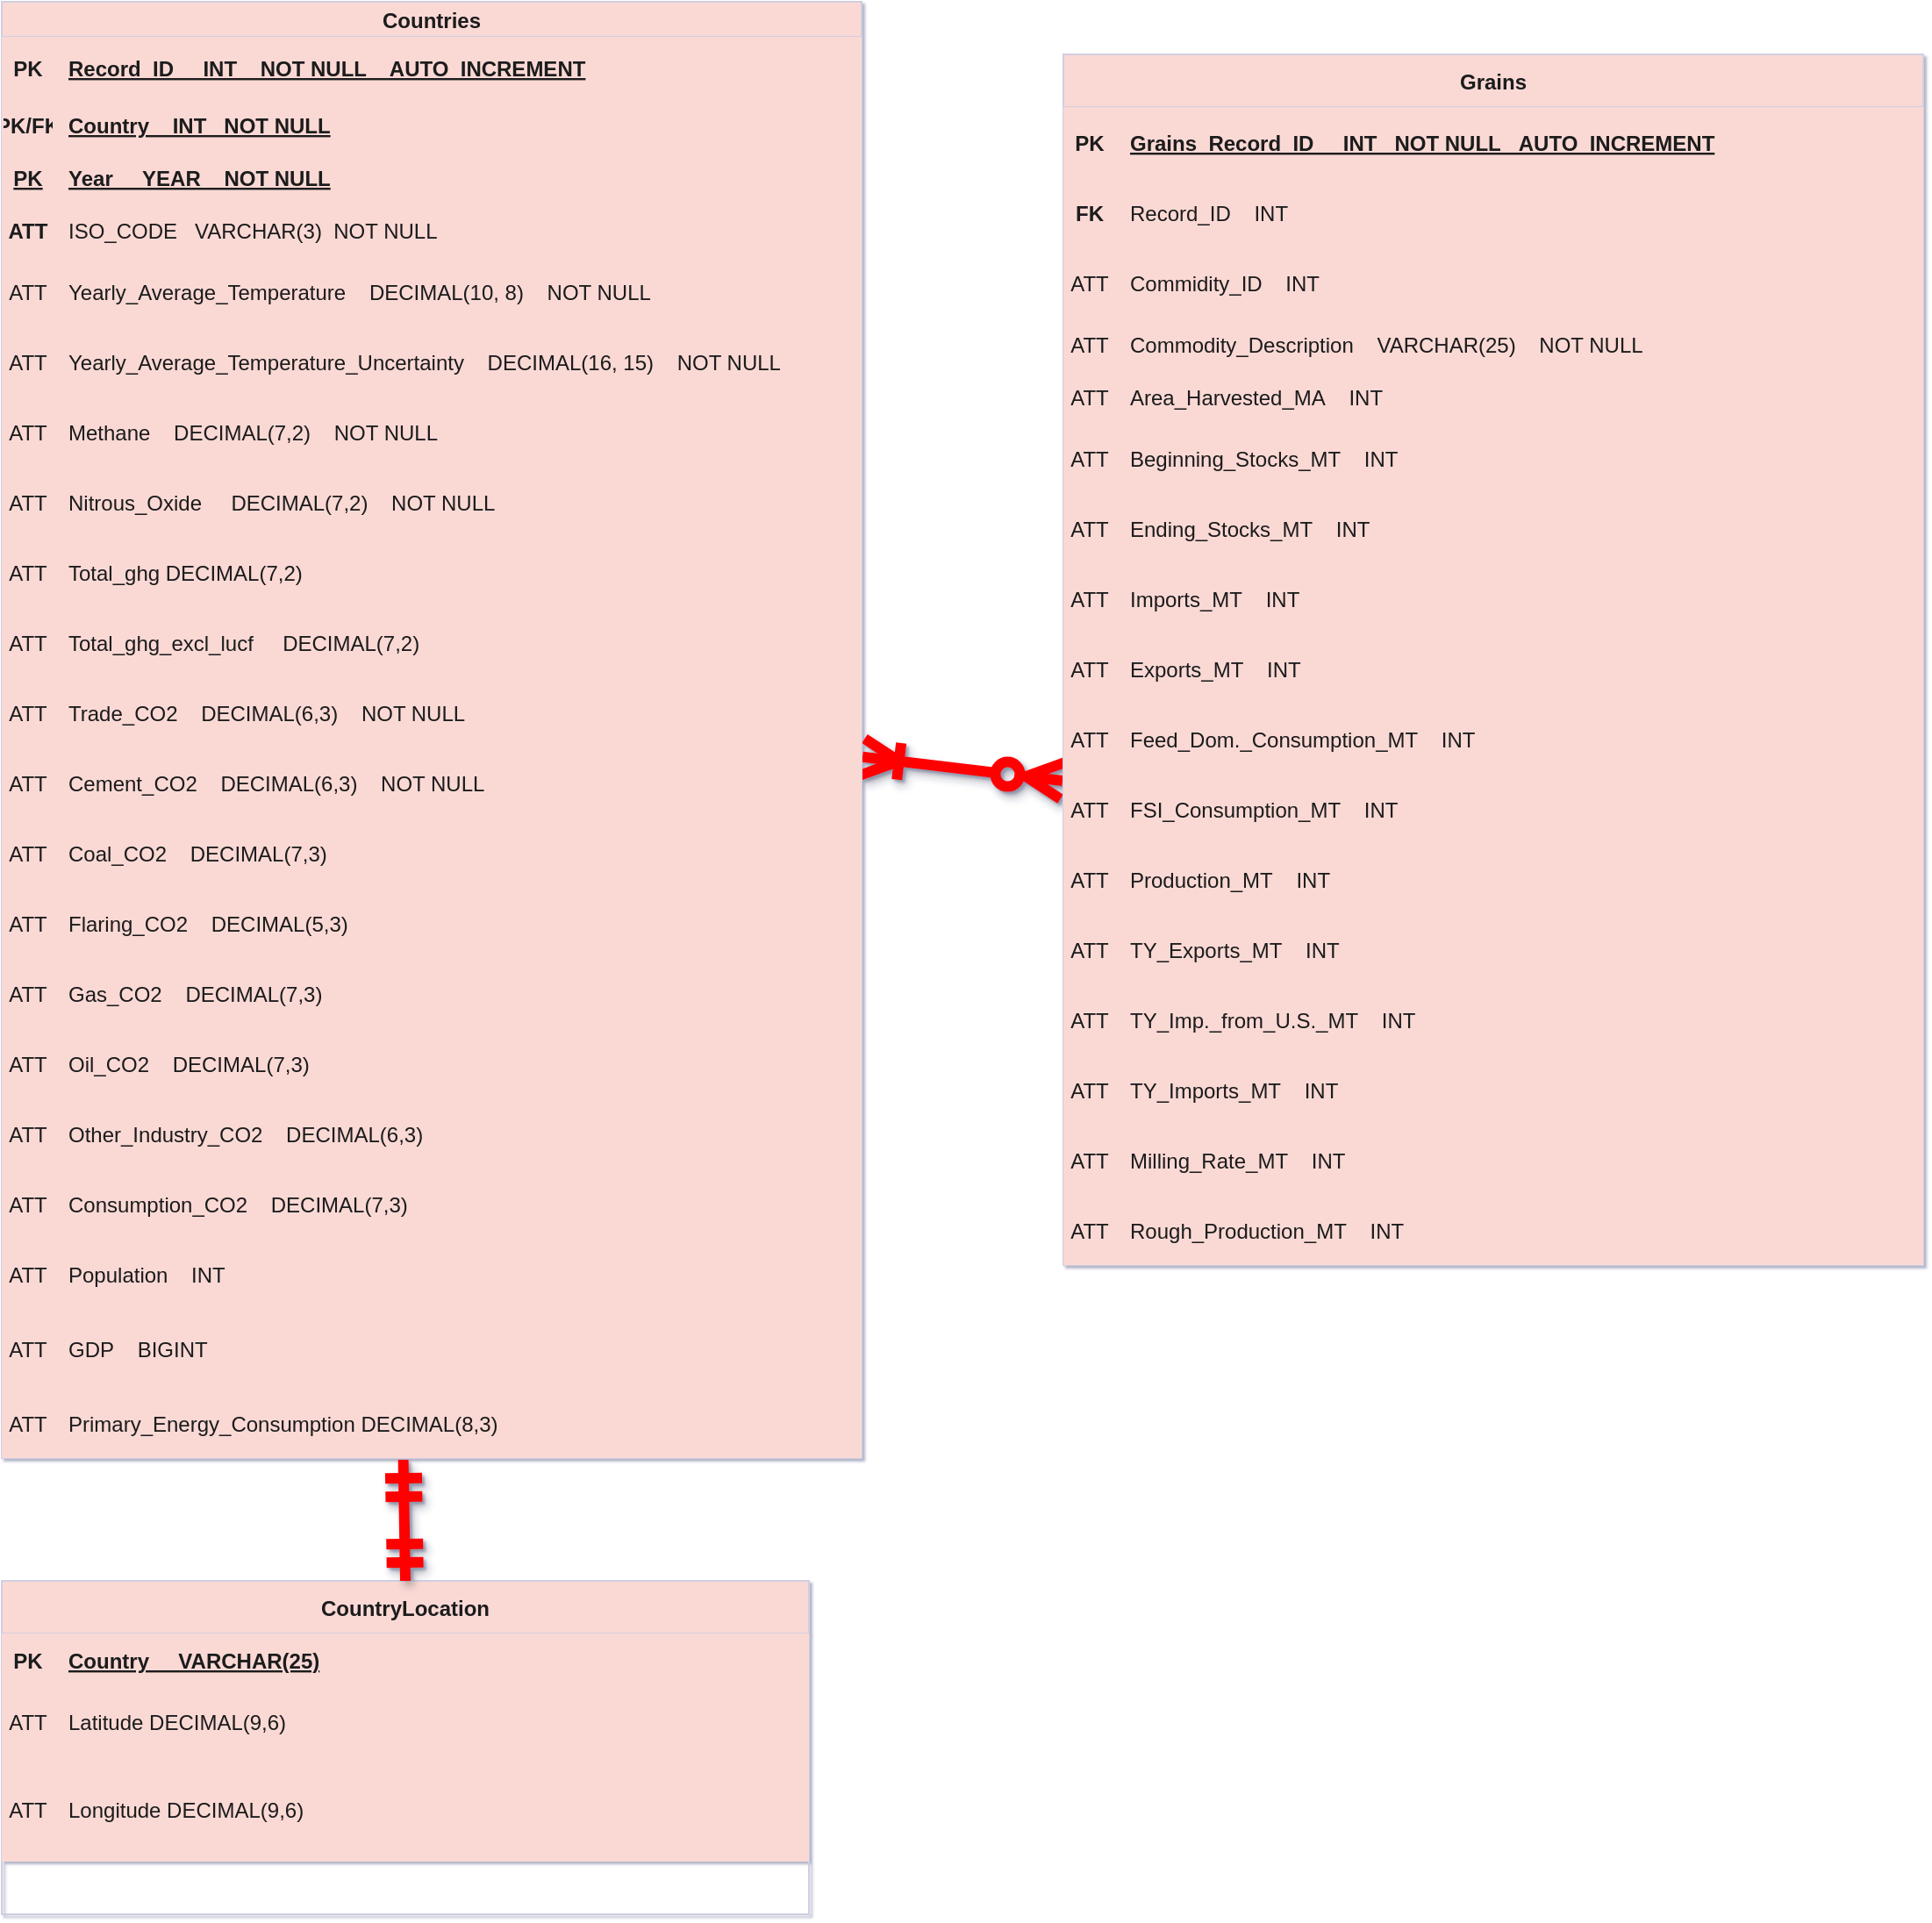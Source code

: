 <mxfile version="18.0.2" type="google"><diagram id="R2lEEEUBdFMjLlhIrx00" name="Page-1"><mxGraphModel grid="1" page="1" gridSize="10" guides="1" tooltips="1" connect="1" arrows="1" fold="1" pageScale="1" pageWidth="850" pageHeight="1100" math="0" shadow="1" extFonts="Permanent Marker^https://fonts.googleapis.com/css?family=Permanent+Marker"><root><mxCell id="0"/><mxCell id="1" parent="0"/><mxCell id="JHbtpsCQLz26UPG8T1Q4-6" value="CountryLocation" style="shape=table;startSize=30;container=1;collapsible=1;childLayout=tableLayout;fixedRows=1;rowLines=0;fontStyle=1;align=center;resizeLast=1;fillColor=#FAD9D5;fontColor=#1A1A1A;strokeColor=#D0CEE2;" vertex="1" parent="1"><mxGeometry x="775" y="910" width="460" height="190.0" as="geometry"/></mxCell><mxCell id="JHbtpsCQLz26UPG8T1Q4-7" value="" style="shape=tableRow;horizontal=0;startSize=0;swimlaneHead=0;swimlaneBody=0;fillColor=#FAD9D5;collapsible=0;dropTarget=0;points=[[0,0.5],[1,0.5]];portConstraint=eastwest;top=0;left=0;right=0;bottom=1;fontColor=#1A1A1A;strokeColor=#D0CEE2;" vertex="1" parent="JHbtpsCQLz26UPG8T1Q4-6"><mxGeometry y="30" width="460" height="30" as="geometry"/></mxCell><mxCell id="JHbtpsCQLz26UPG8T1Q4-8" value="PK" style="shape=partialRectangle;connectable=0;fillColor=#FAD9D5;top=0;left=0;bottom=0;right=0;fontStyle=1;overflow=hidden;fontColor=#1A1A1A;strokeColor=#D0CEE2;" vertex="1" parent="JHbtpsCQLz26UPG8T1Q4-7"><mxGeometry width="30" height="30" as="geometry"><mxRectangle width="30" height="30" as="alternateBounds"/></mxGeometry></mxCell><mxCell id="JHbtpsCQLz26UPG8T1Q4-9" value="Country     VARCHAR(25)" style="shape=partialRectangle;connectable=0;fillColor=#FAD9D5;top=0;left=0;bottom=0;right=0;align=left;spacingLeft=6;fontStyle=5;overflow=hidden;fontColor=#1A1A1A;strokeColor=#D0CEE2;" vertex="1" parent="JHbtpsCQLz26UPG8T1Q4-7"><mxGeometry x="30" width="430" height="30" as="geometry"><mxRectangle width="430" height="30" as="alternateBounds"/></mxGeometry></mxCell><mxCell id="JHbtpsCQLz26UPG8T1Q4-10" value="" style="shape=tableRow;horizontal=0;startSize=0;swimlaneHead=0;swimlaneBody=0;fillColor=#FAD9D5;collapsible=0;dropTarget=0;points=[[0,0.5],[1,0.5]];portConstraint=eastwest;top=0;left=0;right=0;bottom=0;fontColor=#1A1A1A;strokeColor=#D0CEE2;" vertex="1" parent="JHbtpsCQLz26UPG8T1Q4-6"><mxGeometry y="60" width="460" height="40" as="geometry"/></mxCell><mxCell id="JHbtpsCQLz26UPG8T1Q4-11" value="ATT" style="shape=partialRectangle;connectable=0;fillColor=#FAD9D5;top=0;left=0;bottom=0;right=0;editable=1;overflow=hidden;fontColor=#1A1A1A;strokeColor=#D0CEE2;" vertex="1" parent="JHbtpsCQLz26UPG8T1Q4-10"><mxGeometry width="30" height="40" as="geometry"><mxRectangle width="30" height="40" as="alternateBounds"/></mxGeometry></mxCell><mxCell id="JHbtpsCQLz26UPG8T1Q4-12" value="Latitude DECIMAL(9,6)" style="shape=partialRectangle;connectable=0;fillColor=#FAD9D5;top=0;left=0;bottom=0;right=0;align=left;spacingLeft=6;overflow=hidden;fontColor=#1A1A1A;strokeColor=#D0CEE2;fontStyle=0" vertex="1" parent="JHbtpsCQLz26UPG8T1Q4-10"><mxGeometry x="30" width="430" height="40" as="geometry"><mxRectangle width="430" height="40" as="alternateBounds"/></mxGeometry></mxCell><mxCell id="4y-aZ7RPmOL4s-qxGSGi-2" style="shape=tableRow;horizontal=0;startSize=0;swimlaneHead=0;swimlaneBody=0;fillColor=#FAD9D5;collapsible=0;dropTarget=0;points=[[0,0.5],[1,0.5]];portConstraint=eastwest;top=0;left=0;right=0;bottom=0;fontColor=#1A1A1A;strokeColor=#D0CEE2;" vertex="1" parent="JHbtpsCQLz26UPG8T1Q4-6"><mxGeometry y="100" width="460" height="60" as="geometry"/></mxCell><mxCell id="4y-aZ7RPmOL4s-qxGSGi-3" value="ATT" style="shape=partialRectangle;connectable=0;fillColor=#FAD9D5;top=0;left=0;bottom=0;right=0;editable=1;overflow=hidden;fontColor=#1A1A1A;strokeColor=#D0CEE2;" vertex="1" parent="4y-aZ7RPmOL4s-qxGSGi-2"><mxGeometry width="30" height="60" as="geometry"><mxRectangle width="30" height="60" as="alternateBounds"/></mxGeometry></mxCell><mxCell id="4y-aZ7RPmOL4s-qxGSGi-4" value="Longitude DECIMAL(9,6)" style="shape=partialRectangle;connectable=0;fillColor=#FAD9D5;top=0;left=0;bottom=0;right=0;align=left;spacingLeft=6;overflow=hidden;fontColor=#1A1A1A;strokeColor=#D0CEE2;" vertex="1" parent="4y-aZ7RPmOL4s-qxGSGi-2"><mxGeometry x="30" width="430" height="60" as="geometry"><mxRectangle width="430" height="60" as="alternateBounds"/></mxGeometry></mxCell><mxCell id="fev8PX6bM3s21uCk5k-3-58" style="edgeStyle=none;rounded=0;sketch=0;orthogonalLoop=1;jettySize=auto;html=1;entryX=-0.001;entryY=0.1;entryDx=0;entryDy=0;entryPerimeter=0;fontColor=#1A1A1A;endArrow=ERzeroToMany;startSize=14;endSize=14;sourcePerimeterSpacing=8;targetPerimeterSpacing=8;fillColor=#008a00;strokeColor=#FF0000;shadow=1;strokeWidth=6;endFill=0;startArrow=ERoneToMany;startFill=0;exitX=1.001;exitY=0.135;exitDx=0;exitDy=0;exitPerimeter=0;" edge="1" parent="1" source="JHbtpsCQLz26UPG8T1Q4-70" target="mNKbAKt-Y7gO14iCzqt7-17"><mxGeometry relative="1" as="geometry"/></mxCell><mxCell id="fev8PX6bM3s21uCk5k-3-59" style="edgeStyle=none;rounded=0;sketch=0;orthogonalLoop=1;jettySize=auto;html=1;entryX=0.5;entryY=0;entryDx=0;entryDy=0;shadow=1;fontColor=#1A1A1A;startArrow=ERmandOne;startFill=0;endArrow=ERmandOne;endFill=0;startSize=14;endSize=14;sourcePerimeterSpacing=8;targetPerimeterSpacing=8;strokeColor=#FF0000;strokeWidth=6;exitX=0.467;exitY=1.025;exitDx=0;exitDy=0;exitPerimeter=0;" edge="1" parent="1" source="fev8PX6bM3s21uCk5k-3-66" target="JHbtpsCQLz26UPG8T1Q4-6"><mxGeometry relative="1" as="geometry"><mxPoint x="1010" y="720" as="sourcePoint"/></mxGeometry></mxCell><mxCell id="JHbtpsCQLz26UPG8T1Q4-19" value="Countries" style="shape=table;startSize=20;container=1;collapsible=1;childLayout=tableLayout;fixedRows=1;rowLines=0;fontStyle=1;align=center;resizeLast=1;fillColor=#FAD9D5;fontColor=#1A1A1A;strokeColor=#D0CEE2;" vertex="1" parent="1"><mxGeometry x="775" y="10" width="490" height="830.0" as="geometry"/></mxCell><mxCell id="JHbtpsCQLz26UPG8T1Q4-20" value="" style="shape=tableRow;horizontal=0;startSize=0;swimlaneHead=0;swimlaneBody=0;fillColor=#FAD9D5;collapsible=0;dropTarget=0;points=[[0,0.5],[1,0.5]];portConstraint=eastwest;top=0;left=0;right=0;bottom=1;fontColor=#1A1A1A;strokeColor=#D0CEE2;" vertex="1" parent="JHbtpsCQLz26UPG8T1Q4-19"><mxGeometry y="20" width="490" height="35" as="geometry"/></mxCell><mxCell id="JHbtpsCQLz26UPG8T1Q4-21" value="PK" style="shape=partialRectangle;connectable=0;fillColor=#FAD9D5;top=0;left=0;bottom=0;right=0;fontStyle=1;overflow=hidden;fontColor=#1A1A1A;strokeColor=#D0CEE2;" vertex="1" parent="JHbtpsCQLz26UPG8T1Q4-20"><mxGeometry width="30" height="35" as="geometry"><mxRectangle width="30" height="35" as="alternateBounds"/></mxGeometry></mxCell><mxCell id="JHbtpsCQLz26UPG8T1Q4-22" value="Record_ID     INT    NOT NULL    AUTO_INCREMENT" style="shape=partialRectangle;connectable=0;fillColor=#FAD9D5;top=0;left=0;bottom=0;right=0;align=left;spacingLeft=6;fontStyle=5;overflow=hidden;fontColor=#1A1A1A;strokeColor=#D0CEE2;" vertex="1" parent="JHbtpsCQLz26UPG8T1Q4-20"><mxGeometry x="30" width="460" height="35" as="geometry"><mxRectangle width="460" height="35" as="alternateBounds"/></mxGeometry></mxCell><mxCell id="JHbtpsCQLz26UPG8T1Q4-23" value="" style="shape=tableRow;horizontal=0;startSize=0;swimlaneHead=0;swimlaneBody=0;fillColor=#FAD9D5;collapsible=0;dropTarget=0;points=[[0,0.5],[1,0.5]];portConstraint=eastwest;top=0;left=0;right=0;bottom=0;fontColor=#1A1A1A;strokeColor=#D0CEE2;" vertex="1" parent="JHbtpsCQLz26UPG8T1Q4-19"><mxGeometry y="55" width="490" height="30" as="geometry"/></mxCell><mxCell id="JHbtpsCQLz26UPG8T1Q4-24" value="PK/FK" style="shape=partialRectangle;connectable=0;fillColor=#FAD9D5;top=0;left=0;bottom=0;right=0;editable=1;overflow=hidden;fontColor=#1A1A1A;strokeColor=#D0CEE2;fontStyle=1" vertex="1" parent="JHbtpsCQLz26UPG8T1Q4-23"><mxGeometry width="30" height="30" as="geometry"><mxRectangle width="30" height="30" as="alternateBounds"/></mxGeometry></mxCell><mxCell id="JHbtpsCQLz26UPG8T1Q4-25" value="Country    INT   NOT NULL" style="shape=partialRectangle;connectable=0;fillColor=#FAD9D5;top=0;left=0;bottom=0;right=0;align=left;spacingLeft=6;overflow=hidden;fontColor=#1A1A1A;strokeColor=#D0CEE2;fontStyle=5" vertex="1" parent="JHbtpsCQLz26UPG8T1Q4-23"><mxGeometry x="30" width="460" height="30" as="geometry"><mxRectangle width="460" height="30" as="alternateBounds"/></mxGeometry></mxCell><mxCell id="JHbtpsCQLz26UPG8T1Q4-26" value="" style="shape=tableRow;horizontal=0;startSize=0;swimlaneHead=0;swimlaneBody=0;fillColor=#FAD9D5;collapsible=0;dropTarget=0;points=[[0,0.5],[1,0.5]];portConstraint=eastwest;top=0;left=0;right=0;bottom=0;fontColor=#1A1A1A;strokeColor=#D0CEE2;fontStyle=5" vertex="1" parent="JHbtpsCQLz26UPG8T1Q4-19"><mxGeometry y="85" width="490" height="30" as="geometry"/></mxCell><mxCell id="JHbtpsCQLz26UPG8T1Q4-27" value="PK" style="shape=partialRectangle;connectable=0;fillColor=#FAD9D5;top=0;left=0;bottom=0;right=0;editable=1;overflow=hidden;fontColor=#1A1A1A;strokeColor=#D0CEE2;fontStyle=5" vertex="1" parent="JHbtpsCQLz26UPG8T1Q4-26"><mxGeometry width="30" height="30" as="geometry"><mxRectangle width="30" height="30" as="alternateBounds"/></mxGeometry></mxCell><mxCell id="JHbtpsCQLz26UPG8T1Q4-28" value="Year     YEAR    NOT NULL" style="shape=partialRectangle;connectable=0;fillColor=#FAD9D5;top=0;left=0;bottom=0;right=0;align=left;spacingLeft=6;overflow=hidden;fontColor=#1A1A1A;strokeColor=#D0CEE2;fontStyle=5" vertex="1" parent="JHbtpsCQLz26UPG8T1Q4-26"><mxGeometry x="30" width="460" height="30" as="geometry"><mxRectangle width="460" height="30" as="alternateBounds"/></mxGeometry></mxCell><mxCell id="fev8PX6bM3s21uCk5k-3-69" style="shape=tableRow;horizontal=0;startSize=0;swimlaneHead=0;swimlaneBody=0;fillColor=#FAD9D5;collapsible=0;dropTarget=0;points=[[0,0.5],[1,0.5]];portConstraint=eastwest;top=0;left=0;right=0;bottom=0;fontColor=#1A1A1A;strokeColor=#D0CEE2;fontStyle=5" vertex="1" parent="JHbtpsCQLz26UPG8T1Q4-19"><mxGeometry y="115" width="490" height="30" as="geometry"/></mxCell><mxCell id="fev8PX6bM3s21uCk5k-3-70" value="ATT" style="shape=partialRectangle;connectable=0;fillColor=#FAD9D5;top=0;left=0;bottom=0;right=0;editable=1;overflow=hidden;fontColor=#1A1A1A;strokeColor=#D0CEE2;fontStyle=1" vertex="1" parent="fev8PX6bM3s21uCk5k-3-69"><mxGeometry width="30" height="30" as="geometry"><mxRectangle width="30" height="30" as="alternateBounds"/></mxGeometry></mxCell><mxCell id="fev8PX6bM3s21uCk5k-3-71" value="ISO_CODE   VARCHAR(3)  NOT NULL" style="shape=partialRectangle;connectable=0;fillColor=#FAD9D5;top=0;left=0;bottom=0;right=0;align=left;spacingLeft=6;overflow=hidden;fontColor=#1A1A1A;strokeColor=#D0CEE2;fontStyle=0" vertex="1" parent="fev8PX6bM3s21uCk5k-3-69"><mxGeometry x="30" width="460" height="30" as="geometry"><mxRectangle width="460" height="30" as="alternateBounds"/></mxGeometry></mxCell><mxCell id="JHbtpsCQLz26UPG8T1Q4-29" value="" style="shape=tableRow;horizontal=0;startSize=0;swimlaneHead=0;swimlaneBody=0;fillColor=#FAD9D5;collapsible=0;dropTarget=0;points=[[0,0.5],[1,0.5]];portConstraint=eastwest;top=0;left=0;right=0;bottom=0;fontColor=#1A1A1A;strokeColor=#D0CEE2;" vertex="1" parent="JHbtpsCQLz26UPG8T1Q4-19"><mxGeometry y="145" width="490" height="40" as="geometry"/></mxCell><mxCell id="JHbtpsCQLz26UPG8T1Q4-30" value="ATT" style="shape=partialRectangle;connectable=0;fillColor=#FAD9D5;top=0;left=0;bottom=0;right=0;editable=1;overflow=hidden;fontColor=#1A1A1A;strokeColor=#D0CEE2;" vertex="1" parent="JHbtpsCQLz26UPG8T1Q4-29"><mxGeometry width="30" height="40" as="geometry"><mxRectangle width="30" height="40" as="alternateBounds"/></mxGeometry></mxCell><mxCell id="JHbtpsCQLz26UPG8T1Q4-31" value="Yearly_Average_Temperature    DECIMAL(10, 8)    NOT NULL" style="shape=partialRectangle;connectable=0;fillColor=#FAD9D5;top=0;left=0;bottom=0;right=0;align=left;spacingLeft=6;overflow=hidden;fontColor=#1A1A1A;strokeColor=#D0CEE2;" vertex="1" parent="JHbtpsCQLz26UPG8T1Q4-29"><mxGeometry x="30" width="460" height="40" as="geometry"><mxRectangle width="460" height="40" as="alternateBounds"/></mxGeometry></mxCell><mxCell id="JHbtpsCQLz26UPG8T1Q4-52" style="shape=tableRow;horizontal=0;startSize=0;swimlaneHead=0;swimlaneBody=0;fillColor=#FAD9D5;collapsible=0;dropTarget=0;points=[[0,0.5],[1,0.5]];portConstraint=eastwest;top=0;left=0;right=0;bottom=0;fontColor=#1A1A1A;strokeColor=#D0CEE2;" vertex="1" parent="JHbtpsCQLz26UPG8T1Q4-19"><mxGeometry y="185" width="490" height="40" as="geometry"/></mxCell><mxCell id="JHbtpsCQLz26UPG8T1Q4-53" value="ATT" style="shape=partialRectangle;connectable=0;fillColor=#FAD9D5;top=0;left=0;bottom=0;right=0;editable=1;overflow=hidden;fontColor=#1A1A1A;strokeColor=#D0CEE2;" vertex="1" parent="JHbtpsCQLz26UPG8T1Q4-52"><mxGeometry width="30" height="40" as="geometry"><mxRectangle width="30" height="40" as="alternateBounds"/></mxGeometry></mxCell><mxCell id="JHbtpsCQLz26UPG8T1Q4-54" value="Yearly_Average_Temperature_Uncertainty    DECIMAL(16, 15)    NOT NULL" style="shape=partialRectangle;connectable=0;fillColor=#FAD9D5;top=0;left=0;bottom=0;right=0;align=left;spacingLeft=6;overflow=hidden;fontColor=#1A1A1A;strokeColor=#D0CEE2;" vertex="1" parent="JHbtpsCQLz26UPG8T1Q4-52"><mxGeometry x="30" width="460" height="40" as="geometry"><mxRectangle width="460" height="40" as="alternateBounds"/></mxGeometry></mxCell><mxCell id="JHbtpsCQLz26UPG8T1Q4-55" style="shape=tableRow;horizontal=0;startSize=0;swimlaneHead=0;swimlaneBody=0;fillColor=#FAD9D5;collapsible=0;dropTarget=0;points=[[0,0.5],[1,0.5]];portConstraint=eastwest;top=0;left=0;right=0;bottom=0;fontColor=#1A1A1A;strokeColor=#D0CEE2;" vertex="1" parent="JHbtpsCQLz26UPG8T1Q4-19"><mxGeometry y="225" width="490" height="40" as="geometry"/></mxCell><mxCell id="JHbtpsCQLz26UPG8T1Q4-56" value="ATT" style="shape=partialRectangle;connectable=0;fillColor=#FAD9D5;top=0;left=0;bottom=0;right=0;editable=1;overflow=hidden;fontColor=#1A1A1A;strokeColor=#D0CEE2;" vertex="1" parent="JHbtpsCQLz26UPG8T1Q4-55"><mxGeometry width="30" height="40" as="geometry"><mxRectangle width="30" height="40" as="alternateBounds"/></mxGeometry></mxCell><mxCell id="JHbtpsCQLz26UPG8T1Q4-57" value="Methane    DECIMAL(7,2)    NOT NULL" style="shape=partialRectangle;connectable=0;fillColor=#FAD9D5;top=0;left=0;bottom=0;right=0;align=left;spacingLeft=6;overflow=hidden;fontColor=#1A1A1A;strokeColor=#D0CEE2;" vertex="1" parent="JHbtpsCQLz26UPG8T1Q4-55"><mxGeometry x="30" width="460" height="40" as="geometry"><mxRectangle width="460" height="40" as="alternateBounds"/></mxGeometry></mxCell><mxCell id="JHbtpsCQLz26UPG8T1Q4-58" style="shape=tableRow;horizontal=0;startSize=0;swimlaneHead=0;swimlaneBody=0;fillColor=#FAD9D5;collapsible=0;dropTarget=0;points=[[0,0.5],[1,0.5]];portConstraint=eastwest;top=0;left=0;right=0;bottom=0;fontColor=#1A1A1A;strokeColor=#D0CEE2;" vertex="1" parent="JHbtpsCQLz26UPG8T1Q4-19"><mxGeometry y="265" width="490" height="40" as="geometry"/></mxCell><mxCell id="JHbtpsCQLz26UPG8T1Q4-59" value="ATT" style="shape=partialRectangle;connectable=0;fillColor=#FAD9D5;top=0;left=0;bottom=0;right=0;editable=1;overflow=hidden;fontColor=#1A1A1A;strokeColor=#D0CEE2;" vertex="1" parent="JHbtpsCQLz26UPG8T1Q4-58"><mxGeometry width="30" height="40" as="geometry"><mxRectangle width="30" height="40" as="alternateBounds"/></mxGeometry></mxCell><mxCell id="JHbtpsCQLz26UPG8T1Q4-60" value="Nitrous_Oxide     DECIMAL(7,2)    NOT NULL        " style="shape=partialRectangle;connectable=0;fillColor=#FAD9D5;top=0;left=0;bottom=0;right=0;align=left;spacingLeft=6;overflow=hidden;fontColor=#1A1A1A;strokeColor=#D0CEE2;" vertex="1" parent="JHbtpsCQLz26UPG8T1Q4-58"><mxGeometry x="30" width="460" height="40" as="geometry"><mxRectangle width="460" height="40" as="alternateBounds"/></mxGeometry></mxCell><mxCell id="JHbtpsCQLz26UPG8T1Q4-61" style="shape=tableRow;horizontal=0;startSize=0;swimlaneHead=0;swimlaneBody=0;fillColor=#FAD9D5;collapsible=0;dropTarget=0;points=[[0,0.5],[1,0.5]];portConstraint=eastwest;top=0;left=0;right=0;bottom=0;fontColor=#1A1A1A;strokeColor=#D0CEE2;" vertex="1" parent="JHbtpsCQLz26UPG8T1Q4-19"><mxGeometry y="305" width="490" height="40" as="geometry"/></mxCell><mxCell id="JHbtpsCQLz26UPG8T1Q4-62" value="ATT" style="shape=partialRectangle;connectable=0;fillColor=#FAD9D5;top=0;left=0;bottom=0;right=0;editable=1;overflow=hidden;fontColor=#1A1A1A;strokeColor=#D0CEE2;" vertex="1" parent="JHbtpsCQLz26UPG8T1Q4-61"><mxGeometry width="30" height="40" as="geometry"><mxRectangle width="30" height="40" as="alternateBounds"/></mxGeometry></mxCell><mxCell id="JHbtpsCQLz26UPG8T1Q4-63" value="Total_ghg DECIMAL(7,2)" style="shape=partialRectangle;connectable=0;fillColor=#FAD9D5;top=0;left=0;bottom=0;right=0;align=left;spacingLeft=6;overflow=hidden;fontColor=#1A1A1A;strokeColor=#D0CEE2;" vertex="1" parent="JHbtpsCQLz26UPG8T1Q4-61"><mxGeometry x="30" width="460" height="40" as="geometry"><mxRectangle width="460" height="40" as="alternateBounds"/></mxGeometry></mxCell><mxCell id="JHbtpsCQLz26UPG8T1Q4-64" style="shape=tableRow;horizontal=0;startSize=0;swimlaneHead=0;swimlaneBody=0;fillColor=#FAD9D5;collapsible=0;dropTarget=0;points=[[0,0.5],[1,0.5]];portConstraint=eastwest;top=0;left=0;right=0;bottom=0;fontColor=#1A1A1A;strokeColor=#D0CEE2;" vertex="1" parent="JHbtpsCQLz26UPG8T1Q4-19"><mxGeometry y="345" width="490" height="40" as="geometry"/></mxCell><mxCell id="JHbtpsCQLz26UPG8T1Q4-65" value="ATT" style="shape=partialRectangle;connectable=0;fillColor=#FAD9D5;top=0;left=0;bottom=0;right=0;editable=1;overflow=hidden;fontColor=#1A1A1A;strokeColor=#D0CEE2;" vertex="1" parent="JHbtpsCQLz26UPG8T1Q4-64"><mxGeometry width="30" height="40" as="geometry"><mxRectangle width="30" height="40" as="alternateBounds"/></mxGeometry></mxCell><mxCell id="JHbtpsCQLz26UPG8T1Q4-66" value="Total_ghg_excl_lucf&#9;    DECIMAL(7,2)" style="shape=partialRectangle;connectable=0;fillColor=#FAD9D5;top=0;left=0;bottom=0;right=0;align=left;spacingLeft=6;overflow=hidden;fontColor=#1A1A1A;strokeColor=#D0CEE2;" vertex="1" parent="JHbtpsCQLz26UPG8T1Q4-64"><mxGeometry x="30" width="460" height="40" as="geometry"><mxRectangle width="460" height="40" as="alternateBounds"/></mxGeometry></mxCell><mxCell id="JHbtpsCQLz26UPG8T1Q4-67" style="shape=tableRow;horizontal=0;startSize=0;swimlaneHead=0;swimlaneBody=0;fillColor=#FAD9D5;collapsible=0;dropTarget=0;points=[[0,0.5],[1,0.5]];portConstraint=eastwest;top=0;left=0;right=0;bottom=0;fontColor=#1A1A1A;strokeColor=#D0CEE2;" vertex="1" parent="JHbtpsCQLz26UPG8T1Q4-19"><mxGeometry y="385" width="490" height="40" as="geometry"/></mxCell><mxCell id="JHbtpsCQLz26UPG8T1Q4-68" value="ATT" style="shape=partialRectangle;connectable=0;fillColor=#FAD9D5;top=0;left=0;bottom=0;right=0;editable=1;overflow=hidden;fontColor=#1A1A1A;strokeColor=#D0CEE2;" vertex="1" parent="JHbtpsCQLz26UPG8T1Q4-67"><mxGeometry width="30" height="40" as="geometry"><mxRectangle width="30" height="40" as="alternateBounds"/></mxGeometry></mxCell><mxCell id="JHbtpsCQLz26UPG8T1Q4-69" value="Trade_CO2    DECIMAL(6,3)    NOT NULL" style="shape=partialRectangle;connectable=0;fillColor=#FAD9D5;top=0;left=0;bottom=0;right=0;align=left;spacingLeft=6;overflow=hidden;fontColor=#1A1A1A;strokeColor=#D0CEE2;" vertex="1" parent="JHbtpsCQLz26UPG8T1Q4-67"><mxGeometry x="30" width="460" height="40" as="geometry"><mxRectangle width="460" height="40" as="alternateBounds"/></mxGeometry></mxCell><mxCell id="JHbtpsCQLz26UPG8T1Q4-70" style="shape=tableRow;horizontal=0;startSize=0;swimlaneHead=0;swimlaneBody=0;fillColor=#FAD9D5;collapsible=0;dropTarget=0;points=[[0,0.5],[1,0.5]];portConstraint=eastwest;top=0;left=0;right=0;bottom=0;fontColor=#1A1A1A;strokeColor=#D0CEE2;" vertex="1" parent="JHbtpsCQLz26UPG8T1Q4-19"><mxGeometry y="425" width="490" height="40" as="geometry"/></mxCell><mxCell id="JHbtpsCQLz26UPG8T1Q4-71" value="ATT" style="shape=partialRectangle;connectable=0;fillColor=#FAD9D5;top=0;left=0;bottom=0;right=0;editable=1;overflow=hidden;fontColor=#1A1A1A;strokeColor=#D0CEE2;" vertex="1" parent="JHbtpsCQLz26UPG8T1Q4-70"><mxGeometry width="30" height="40" as="geometry"><mxRectangle width="30" height="40" as="alternateBounds"/></mxGeometry></mxCell><mxCell id="JHbtpsCQLz26UPG8T1Q4-72" value="Cement_CO2    DECIMAL(6,3)    NOT NULL" style="shape=partialRectangle;connectable=0;fillColor=#FAD9D5;top=0;left=0;bottom=0;right=0;align=left;spacingLeft=6;overflow=hidden;fontColor=#1A1A1A;strokeColor=#D0CEE2;" vertex="1" parent="JHbtpsCQLz26UPG8T1Q4-70"><mxGeometry x="30" width="460" height="40" as="geometry"><mxRectangle width="460" height="40" as="alternateBounds"/></mxGeometry></mxCell><mxCell id="JHbtpsCQLz26UPG8T1Q4-73" style="shape=tableRow;horizontal=0;startSize=0;swimlaneHead=0;swimlaneBody=0;fillColor=#FAD9D5;collapsible=0;dropTarget=0;points=[[0,0.5],[1,0.5]];portConstraint=eastwest;top=0;left=0;right=0;bottom=0;fontColor=#1A1A1A;strokeColor=#D0CEE2;" vertex="1" parent="JHbtpsCQLz26UPG8T1Q4-19"><mxGeometry y="465" width="490" height="40" as="geometry"/></mxCell><mxCell id="JHbtpsCQLz26UPG8T1Q4-74" value="ATT" style="shape=partialRectangle;connectable=0;fillColor=#FAD9D5;top=0;left=0;bottom=0;right=0;editable=1;overflow=hidden;fontColor=#1A1A1A;strokeColor=#D0CEE2;" vertex="1" parent="JHbtpsCQLz26UPG8T1Q4-73"><mxGeometry width="30" height="40" as="geometry"><mxRectangle width="30" height="40" as="alternateBounds"/></mxGeometry></mxCell><mxCell id="JHbtpsCQLz26UPG8T1Q4-75" value="Coal_CO2    DECIMAL(7,3)    " style="shape=partialRectangle;connectable=0;fillColor=#FAD9D5;top=0;left=0;bottom=0;right=0;align=left;spacingLeft=6;overflow=hidden;fontColor=#1A1A1A;strokeColor=#D0CEE2;" vertex="1" parent="JHbtpsCQLz26UPG8T1Q4-73"><mxGeometry x="30" width="460" height="40" as="geometry"><mxRectangle width="460" height="40" as="alternateBounds"/></mxGeometry></mxCell><mxCell id="mNKbAKt-Y7gO14iCzqt7-2" style="shape=tableRow;horizontal=0;startSize=0;swimlaneHead=0;swimlaneBody=0;fillColor=#FAD9D5;collapsible=0;dropTarget=0;points=[[0,0.5],[1,0.5]];portConstraint=eastwest;top=0;left=0;right=0;bottom=0;fontColor=#1A1A1A;strokeColor=#D0CEE2;" vertex="1" parent="JHbtpsCQLz26UPG8T1Q4-19"><mxGeometry y="505" width="490" height="40" as="geometry"/></mxCell><mxCell id="mNKbAKt-Y7gO14iCzqt7-3" value="ATT" style="shape=partialRectangle;connectable=0;fillColor=#FAD9D5;top=0;left=0;bottom=0;right=0;editable=1;overflow=hidden;fontColor=#1A1A1A;strokeColor=#D0CEE2;" vertex="1" parent="mNKbAKt-Y7gO14iCzqt7-2"><mxGeometry width="30" height="40" as="geometry"><mxRectangle width="30" height="40" as="alternateBounds"/></mxGeometry></mxCell><mxCell id="mNKbAKt-Y7gO14iCzqt7-4" value="Flaring_CO2    DECIMAL(5,3)    " style="shape=partialRectangle;connectable=0;fillColor=#FAD9D5;top=0;left=0;bottom=0;right=0;align=left;spacingLeft=6;overflow=hidden;fontColor=#1A1A1A;strokeColor=#D0CEE2;" vertex="1" parent="mNKbAKt-Y7gO14iCzqt7-2"><mxGeometry x="30" width="460" height="40" as="geometry"><mxRectangle width="460" height="40" as="alternateBounds"/></mxGeometry></mxCell><mxCell id="mNKbAKt-Y7gO14iCzqt7-5" style="shape=tableRow;horizontal=0;startSize=0;swimlaneHead=0;swimlaneBody=0;fillColor=#FAD9D5;collapsible=0;dropTarget=0;points=[[0,0.5],[1,0.5]];portConstraint=eastwest;top=0;left=0;right=0;bottom=0;fontColor=#1A1A1A;strokeColor=#D0CEE2;" vertex="1" parent="JHbtpsCQLz26UPG8T1Q4-19"><mxGeometry y="545" width="490" height="40" as="geometry"/></mxCell><mxCell id="mNKbAKt-Y7gO14iCzqt7-6" value="ATT" style="shape=partialRectangle;connectable=0;fillColor=#FAD9D5;top=0;left=0;bottom=0;right=0;editable=1;overflow=hidden;fontColor=#1A1A1A;strokeColor=#D0CEE2;" vertex="1" parent="mNKbAKt-Y7gO14iCzqt7-5"><mxGeometry width="30" height="40" as="geometry"><mxRectangle width="30" height="40" as="alternateBounds"/></mxGeometry></mxCell><mxCell id="mNKbAKt-Y7gO14iCzqt7-7" value="Gas_CO2    DECIMAL(7,3)    " style="shape=partialRectangle;connectable=0;fillColor=#FAD9D5;top=0;left=0;bottom=0;right=0;align=left;spacingLeft=6;overflow=hidden;fontColor=#1A1A1A;strokeColor=#D0CEE2;" vertex="1" parent="mNKbAKt-Y7gO14iCzqt7-5"><mxGeometry x="30" width="460" height="40" as="geometry"><mxRectangle width="460" height="40" as="alternateBounds"/></mxGeometry></mxCell><mxCell id="mNKbAKt-Y7gO14iCzqt7-8" style="shape=tableRow;horizontal=0;startSize=0;swimlaneHead=0;swimlaneBody=0;fillColor=#FAD9D5;collapsible=0;dropTarget=0;points=[[0,0.5],[1,0.5]];portConstraint=eastwest;top=0;left=0;right=0;bottom=0;fontColor=#1A1A1A;strokeColor=#D0CEE2;" vertex="1" parent="JHbtpsCQLz26UPG8T1Q4-19"><mxGeometry y="585" width="490" height="40" as="geometry"/></mxCell><mxCell id="mNKbAKt-Y7gO14iCzqt7-9" value="ATT" style="shape=partialRectangle;connectable=0;fillColor=#FAD9D5;top=0;left=0;bottom=0;right=0;editable=1;overflow=hidden;fontColor=#1A1A1A;strokeColor=#D0CEE2;" vertex="1" parent="mNKbAKt-Y7gO14iCzqt7-8"><mxGeometry width="30" height="40" as="geometry"><mxRectangle width="30" height="40" as="alternateBounds"/></mxGeometry></mxCell><mxCell id="mNKbAKt-Y7gO14iCzqt7-10" value="Oil_CO2    DECIMAL(7,3)    " style="shape=partialRectangle;connectable=0;fillColor=#FAD9D5;top=0;left=0;bottom=0;right=0;align=left;spacingLeft=6;overflow=hidden;fontColor=#1A1A1A;strokeColor=#D0CEE2;" vertex="1" parent="mNKbAKt-Y7gO14iCzqt7-8"><mxGeometry x="30" width="460" height="40" as="geometry"><mxRectangle width="460" height="40" as="alternateBounds"/></mxGeometry></mxCell><mxCell id="mNKbAKt-Y7gO14iCzqt7-11" style="shape=tableRow;horizontal=0;startSize=0;swimlaneHead=0;swimlaneBody=0;fillColor=#FAD9D5;collapsible=0;dropTarget=0;points=[[0,0.5],[1,0.5]];portConstraint=eastwest;top=0;left=0;right=0;bottom=0;fontColor=#1A1A1A;strokeColor=#D0CEE2;" vertex="1" parent="JHbtpsCQLz26UPG8T1Q4-19"><mxGeometry y="625" width="490" height="40" as="geometry"/></mxCell><mxCell id="mNKbAKt-Y7gO14iCzqt7-12" value="ATT" style="shape=partialRectangle;connectable=0;fillColor=#FAD9D5;top=0;left=0;bottom=0;right=0;editable=1;overflow=hidden;fontColor=#1A1A1A;strokeColor=#D0CEE2;" vertex="1" parent="mNKbAKt-Y7gO14iCzqt7-11"><mxGeometry width="30" height="40" as="geometry"><mxRectangle width="30" height="40" as="alternateBounds"/></mxGeometry></mxCell><mxCell id="mNKbAKt-Y7gO14iCzqt7-13" value="Other_Industry_CO2    DECIMAL(6,3)    " style="shape=partialRectangle;connectable=0;fillColor=#FAD9D5;top=0;left=0;bottom=0;right=0;align=left;spacingLeft=6;overflow=hidden;fontColor=#1A1A1A;strokeColor=#D0CEE2;" vertex="1" parent="mNKbAKt-Y7gO14iCzqt7-11"><mxGeometry x="30" width="460" height="40" as="geometry"><mxRectangle width="460" height="40" as="alternateBounds"/></mxGeometry></mxCell><mxCell id="mNKbAKt-Y7gO14iCzqt7-14" style="shape=tableRow;horizontal=0;startSize=0;swimlaneHead=0;swimlaneBody=0;fillColor=#FAD9D5;collapsible=0;dropTarget=0;points=[[0,0.5],[1,0.5]];portConstraint=eastwest;top=0;left=0;right=0;bottom=0;fontColor=#1A1A1A;strokeColor=#D0CEE2;" vertex="1" parent="JHbtpsCQLz26UPG8T1Q4-19"><mxGeometry y="665" width="490" height="40" as="geometry"/></mxCell><mxCell id="mNKbAKt-Y7gO14iCzqt7-15" value="ATT" style="shape=partialRectangle;connectable=0;fillColor=#FAD9D5;top=0;left=0;bottom=0;right=0;editable=1;overflow=hidden;fontColor=#1A1A1A;strokeColor=#D0CEE2;" vertex="1" parent="mNKbAKt-Y7gO14iCzqt7-14"><mxGeometry width="30" height="40" as="geometry"><mxRectangle width="30" height="40" as="alternateBounds"/></mxGeometry></mxCell><mxCell id="mNKbAKt-Y7gO14iCzqt7-16" value="Consumption_CO2    DECIMAL(7,3)   " style="shape=partialRectangle;connectable=0;fillColor=#FAD9D5;top=0;left=0;bottom=0;right=0;align=left;spacingLeft=6;overflow=hidden;fontColor=#1A1A1A;strokeColor=#D0CEE2;" vertex="1" parent="mNKbAKt-Y7gO14iCzqt7-14"><mxGeometry x="30" width="460" height="40" as="geometry"><mxRectangle width="460" height="40" as="alternateBounds"/></mxGeometry></mxCell><mxCell id="fev8PX6bM3s21uCk5k-3-60" style="shape=tableRow;horizontal=0;startSize=0;swimlaneHead=0;swimlaneBody=0;fillColor=#FAD9D5;collapsible=0;dropTarget=0;points=[[0,0.5],[1,0.5]];portConstraint=eastwest;top=0;left=0;right=0;bottom=0;fontColor=#1A1A1A;strokeColor=#D0CEE2;" vertex="1" parent="JHbtpsCQLz26UPG8T1Q4-19"><mxGeometry y="705" width="490" height="40" as="geometry"/></mxCell><mxCell id="fev8PX6bM3s21uCk5k-3-61" value="ATT" style="shape=partialRectangle;connectable=0;fillColor=#FAD9D5;top=0;left=0;bottom=0;right=0;editable=1;overflow=hidden;fontColor=#1A1A1A;strokeColor=#D0CEE2;" vertex="1" parent="fev8PX6bM3s21uCk5k-3-60"><mxGeometry width="30" height="40" as="geometry"><mxRectangle width="30" height="40" as="alternateBounds"/></mxGeometry></mxCell><mxCell id="fev8PX6bM3s21uCk5k-3-62" value="Population    INT    " style="shape=partialRectangle;connectable=0;fillColor=#FAD9D5;top=0;left=0;bottom=0;right=0;align=left;spacingLeft=6;overflow=hidden;fontColor=#1A1A1A;strokeColor=#D0CEE2;" vertex="1" parent="fev8PX6bM3s21uCk5k-3-60"><mxGeometry x="30" width="460" height="40" as="geometry"><mxRectangle width="460" height="40" as="alternateBounds"/></mxGeometry></mxCell><mxCell id="fev8PX6bM3s21uCk5k-3-63" style="shape=tableRow;horizontal=0;startSize=0;swimlaneHead=0;swimlaneBody=0;fillColor=#FAD9D5;collapsible=0;dropTarget=0;points=[[0,0.5],[1,0.5]];portConstraint=eastwest;top=0;left=0;right=0;bottom=0;fontColor=#1A1A1A;strokeColor=#D0CEE2;" vertex="1" parent="JHbtpsCQLz26UPG8T1Q4-19"><mxGeometry y="745" width="490" height="45" as="geometry"/></mxCell><mxCell id="fev8PX6bM3s21uCk5k-3-64" value="ATT" style="shape=partialRectangle;connectable=0;fillColor=#FAD9D5;top=0;left=0;bottom=0;right=0;editable=1;overflow=hidden;fontColor=#1A1A1A;strokeColor=#D0CEE2;" vertex="1" parent="fev8PX6bM3s21uCk5k-3-63"><mxGeometry width="30" height="45" as="geometry"><mxRectangle width="30" height="45" as="alternateBounds"/></mxGeometry></mxCell><mxCell id="fev8PX6bM3s21uCk5k-3-65" value="GDP    BIGINT    " style="shape=partialRectangle;connectable=0;fillColor=#FAD9D5;top=0;left=0;bottom=0;right=0;align=left;spacingLeft=6;overflow=hidden;fontColor=#1A1A1A;strokeColor=#D0CEE2;" vertex="1" parent="fev8PX6bM3s21uCk5k-3-63"><mxGeometry x="30" width="460" height="45" as="geometry"><mxRectangle width="460" height="45" as="alternateBounds"/></mxGeometry></mxCell><mxCell id="fev8PX6bM3s21uCk5k-3-66" style="shape=tableRow;horizontal=0;startSize=0;swimlaneHead=0;swimlaneBody=0;fillColor=#FAD9D5;collapsible=0;dropTarget=0;points=[[0,0.5],[1,0.5]];portConstraint=eastwest;top=0;left=0;right=0;bottom=0;fontColor=#1A1A1A;strokeColor=#D0CEE2;" vertex="1" parent="JHbtpsCQLz26UPG8T1Q4-19"><mxGeometry y="790" width="490" height="40" as="geometry"/></mxCell><mxCell id="fev8PX6bM3s21uCk5k-3-67" value="ATT" style="shape=partialRectangle;connectable=0;fillColor=#FAD9D5;top=0;left=0;bottom=0;right=0;editable=1;overflow=hidden;fontColor=#1A1A1A;strokeColor=#D0CEE2;" vertex="1" parent="fev8PX6bM3s21uCk5k-3-66"><mxGeometry width="30" height="40" as="geometry"><mxRectangle width="30" height="40" as="alternateBounds"/></mxGeometry></mxCell><mxCell id="fev8PX6bM3s21uCk5k-3-68" value="Primary_Energy_Consumption DECIMAL(8,3)" style="shape=partialRectangle;connectable=0;fillColor=#FAD9D5;top=0;left=0;bottom=0;right=0;align=left;spacingLeft=6;overflow=hidden;fontColor=#1A1A1A;strokeColor=#D0CEE2;" vertex="1" parent="fev8PX6bM3s21uCk5k-3-66"><mxGeometry x="30" width="460" height="40" as="geometry"><mxRectangle width="460" height="40" as="alternateBounds"/></mxGeometry></mxCell><mxCell id="JHbtpsCQLz26UPG8T1Q4-36" value="Grains" style="shape=table;startSize=30;container=1;collapsible=1;childLayout=tableLayout;fixedRows=1;rowLines=0;fontStyle=1;align=center;resizeLast=1;fillColor=#FAD9D5;fontColor=#1A1A1A;strokeColor=#D0CEE2;" vertex="1" parent="1"><mxGeometry x="1380" y="40" width="490" height="690" as="geometry"/></mxCell><mxCell id="JHbtpsCQLz26UPG8T1Q4-37" value="" style="shape=tableRow;horizontal=0;startSize=0;swimlaneHead=0;swimlaneBody=0;fillColor=#FAD9D5;collapsible=0;dropTarget=0;points=[[0,0.5],[1,0.5]];portConstraint=eastwest;top=0;left=0;right=0;bottom=1;fontColor=#1A1A1A;strokeColor=#D0CEE2;" vertex="1" parent="JHbtpsCQLz26UPG8T1Q4-36"><mxGeometry y="30" width="490" height="40" as="geometry"/></mxCell><mxCell id="JHbtpsCQLz26UPG8T1Q4-38" value="PK" style="shape=partialRectangle;connectable=0;fillColor=#FAD9D5;top=0;left=0;bottom=0;right=0;fontStyle=1;overflow=hidden;fontColor=#1A1A1A;strokeColor=#D0CEE2;" vertex="1" parent="JHbtpsCQLz26UPG8T1Q4-37"><mxGeometry width="30" height="40" as="geometry"><mxRectangle width="30" height="40" as="alternateBounds"/></mxGeometry></mxCell><mxCell id="JHbtpsCQLz26UPG8T1Q4-39" value="Grains_Record_ID     INT   NOT NULL   AUTO_INCREMENT" style="shape=partialRectangle;connectable=0;fillColor=#FAD9D5;top=0;left=0;bottom=0;right=0;align=left;spacingLeft=6;fontStyle=5;overflow=hidden;fontColor=#1A1A1A;strokeColor=#D0CEE2;" vertex="1" parent="JHbtpsCQLz26UPG8T1Q4-37"><mxGeometry x="30" width="460" height="40" as="geometry"><mxRectangle width="460" height="40" as="alternateBounds"/></mxGeometry></mxCell><mxCell id="fev8PX6bM3s21uCk5k-3-81" style="shape=tableRow;horizontal=0;startSize=0;swimlaneHead=0;swimlaneBody=0;fillColor=#FAD9D5;collapsible=0;dropTarget=0;points=[[0,0.5],[1,0.5]];portConstraint=eastwest;top=0;left=0;right=0;bottom=1;fontColor=#1A1A1A;strokeColor=#D0CEE2;" vertex="1" parent="JHbtpsCQLz26UPG8T1Q4-36"><mxGeometry y="70" width="490" height="40" as="geometry"/></mxCell><mxCell id="fev8PX6bM3s21uCk5k-3-82" value="FK" style="shape=partialRectangle;connectable=0;fillColor=#FAD9D5;top=0;left=0;bottom=0;right=0;fontStyle=1;overflow=hidden;fontColor=#1A1A1A;strokeColor=#D0CEE2;" vertex="1" parent="fev8PX6bM3s21uCk5k-3-81"><mxGeometry width="30" height="40" as="geometry"><mxRectangle width="30" height="40" as="alternateBounds"/></mxGeometry></mxCell><mxCell id="fev8PX6bM3s21uCk5k-3-83" value="Record_ID    INT" style="shape=partialRectangle;connectable=0;fillColor=#FAD9D5;top=0;left=0;bottom=0;right=0;align=left;spacingLeft=6;fontStyle=0;overflow=hidden;fontColor=#1A1A1A;strokeColor=#D0CEE2;" vertex="1" parent="fev8PX6bM3s21uCk5k-3-81"><mxGeometry x="30" width="460" height="40" as="geometry"><mxRectangle width="460" height="40" as="alternateBounds"/></mxGeometry></mxCell><mxCell id="fev8PX6bM3s21uCk5k-3-78" style="shape=tableRow;horizontal=0;startSize=0;swimlaneHead=0;swimlaneBody=0;fillColor=#FAD9D5;collapsible=0;dropTarget=0;points=[[0,0.5],[1,0.5]];portConstraint=eastwest;top=0;left=0;right=0;bottom=1;fontColor=#1A1A1A;strokeColor=#D0CEE2;" vertex="1" parent="JHbtpsCQLz26UPG8T1Q4-36"><mxGeometry y="110" width="490" height="40" as="geometry"/></mxCell><mxCell id="fev8PX6bM3s21uCk5k-3-79" value="ATT" style="shape=partialRectangle;connectable=0;fillColor=#FAD9D5;top=0;left=0;bottom=0;right=0;fontStyle=0;overflow=hidden;fontColor=#1A1A1A;strokeColor=#D0CEE2;" vertex="1" parent="fev8PX6bM3s21uCk5k-3-78"><mxGeometry width="30" height="40" as="geometry"><mxRectangle width="30" height="40" as="alternateBounds"/></mxGeometry></mxCell><mxCell id="fev8PX6bM3s21uCk5k-3-80" value="Commidity_ID    INT " style="shape=partialRectangle;connectable=0;fillColor=#FAD9D5;top=0;left=0;bottom=0;right=0;align=left;spacingLeft=6;fontStyle=0;overflow=hidden;fontColor=#1A1A1A;strokeColor=#D0CEE2;" vertex="1" parent="fev8PX6bM3s21uCk5k-3-78"><mxGeometry x="30" width="460" height="40" as="geometry"><mxRectangle width="460" height="40" as="alternateBounds"/></mxGeometry></mxCell><mxCell id="JHbtpsCQLz26UPG8T1Q4-40" value="" style="shape=tableRow;horizontal=0;startSize=0;swimlaneHead=0;swimlaneBody=0;fillColor=#FAD9D5;collapsible=0;dropTarget=0;points=[[0,0.5],[1,0.5]];portConstraint=eastwest;top=0;left=0;right=0;bottom=0;fontColor=#1A1A1A;strokeColor=#D0CEE2;" vertex="1" parent="JHbtpsCQLz26UPG8T1Q4-36"><mxGeometry y="150" width="490" height="30" as="geometry"/></mxCell><mxCell id="JHbtpsCQLz26UPG8T1Q4-41" value="ATT" style="shape=partialRectangle;connectable=0;fillColor=#FAD9D5;top=0;left=0;bottom=0;right=0;editable=1;overflow=hidden;fontColor=#1A1A1A;strokeColor=#D0CEE2;" vertex="1" parent="JHbtpsCQLz26UPG8T1Q4-40"><mxGeometry width="30" height="30" as="geometry"><mxRectangle width="30" height="30" as="alternateBounds"/></mxGeometry></mxCell><mxCell id="JHbtpsCQLz26UPG8T1Q4-42" value="Commodity_Description    VARCHAR(25)    NOT NULL" style="shape=partialRectangle;connectable=0;fillColor=#FAD9D5;top=0;left=0;bottom=0;right=0;align=left;spacingLeft=6;overflow=hidden;fontColor=#1A1A1A;strokeColor=#D0CEE2;" vertex="1" parent="JHbtpsCQLz26UPG8T1Q4-40"><mxGeometry x="30" width="460" height="30" as="geometry"><mxRectangle width="460" height="30" as="alternateBounds"/></mxGeometry></mxCell><mxCell id="JHbtpsCQLz26UPG8T1Q4-43" value="" style="shape=tableRow;horizontal=0;startSize=0;swimlaneHead=0;swimlaneBody=0;fillColor=#FAD9D5;collapsible=0;dropTarget=0;points=[[0,0.5],[1,0.5]];portConstraint=eastwest;top=0;left=0;right=0;bottom=0;fontColor=#1A1A1A;strokeColor=#D0CEE2;" vertex="1" parent="JHbtpsCQLz26UPG8T1Q4-36"><mxGeometry y="180" width="490" height="30" as="geometry"/></mxCell><mxCell id="JHbtpsCQLz26UPG8T1Q4-44" value="ATT" style="shape=partialRectangle;connectable=0;fillColor=#FAD9D5;top=0;left=0;bottom=0;right=0;editable=1;overflow=hidden;fontColor=#1A1A1A;strokeColor=#D0CEE2;" vertex="1" parent="JHbtpsCQLz26UPG8T1Q4-43"><mxGeometry width="30" height="30" as="geometry"><mxRectangle width="30" height="30" as="alternateBounds"/></mxGeometry></mxCell><mxCell id="JHbtpsCQLz26UPG8T1Q4-45" value="Area_Harvested_MA    INT" style="shape=partialRectangle;connectable=0;fillColor=#FAD9D5;top=0;left=0;bottom=0;right=0;align=left;spacingLeft=6;overflow=hidden;fontColor=#1A1A1A;strokeColor=#D0CEE2;" vertex="1" parent="JHbtpsCQLz26UPG8T1Q4-43"><mxGeometry x="30" width="460" height="30" as="geometry"><mxRectangle width="460" height="30" as="alternateBounds"/></mxGeometry></mxCell><mxCell id="JHbtpsCQLz26UPG8T1Q4-46" value="" style="shape=tableRow;horizontal=0;startSize=0;swimlaneHead=0;swimlaneBody=0;fillColor=#FAD9D5;collapsible=0;dropTarget=0;points=[[0,0.5],[1,0.5]];portConstraint=eastwest;top=0;left=0;right=0;bottom=0;fontColor=#1A1A1A;strokeColor=#D0CEE2;" vertex="1" parent="JHbtpsCQLz26UPG8T1Q4-36"><mxGeometry y="210" width="490" height="40" as="geometry"/></mxCell><mxCell id="JHbtpsCQLz26UPG8T1Q4-47" value="ATT" style="shape=partialRectangle;connectable=0;fillColor=#FAD9D5;top=0;left=0;bottom=0;right=0;editable=1;overflow=hidden;fontColor=#1A1A1A;strokeColor=#D0CEE2;" vertex="1" parent="JHbtpsCQLz26UPG8T1Q4-46"><mxGeometry width="30" height="40" as="geometry"><mxRectangle width="30" height="40" as="alternateBounds"/></mxGeometry></mxCell><mxCell id="JHbtpsCQLz26UPG8T1Q4-48" value="Beginning_Stocks_MT    INT" style="shape=partialRectangle;connectable=0;fillColor=#FAD9D5;top=0;left=0;bottom=0;right=0;align=left;spacingLeft=6;overflow=hidden;fontColor=#1A1A1A;strokeColor=#D0CEE2;" vertex="1" parent="JHbtpsCQLz26UPG8T1Q4-46"><mxGeometry x="30" width="460" height="40" as="geometry"><mxRectangle width="460" height="40" as="alternateBounds"/></mxGeometry></mxCell><mxCell id="mNKbAKt-Y7gO14iCzqt7-29" style="shape=tableRow;horizontal=0;startSize=0;swimlaneHead=0;swimlaneBody=0;fillColor=#FAD9D5;collapsible=0;dropTarget=0;points=[[0,0.5],[1,0.5]];portConstraint=eastwest;top=0;left=0;right=0;bottom=0;fontColor=#1A1A1A;strokeColor=#D0CEE2;" vertex="1" parent="JHbtpsCQLz26UPG8T1Q4-36"><mxGeometry y="250" width="490" height="40" as="geometry"/></mxCell><mxCell id="mNKbAKt-Y7gO14iCzqt7-30" value="ATT" style="shape=partialRectangle;connectable=0;fillColor=#FAD9D5;top=0;left=0;bottom=0;right=0;editable=1;overflow=hidden;fontColor=#1A1A1A;strokeColor=#D0CEE2;" vertex="1" parent="mNKbAKt-Y7gO14iCzqt7-29"><mxGeometry width="30" height="40" as="geometry"><mxRectangle width="30" height="40" as="alternateBounds"/></mxGeometry></mxCell><mxCell id="mNKbAKt-Y7gO14iCzqt7-31" value="Ending_Stocks_MT    INT" style="shape=partialRectangle;connectable=0;fillColor=#FAD9D5;top=0;left=0;bottom=0;right=0;align=left;spacingLeft=6;overflow=hidden;fontColor=#1A1A1A;strokeColor=#D0CEE2;" vertex="1" parent="mNKbAKt-Y7gO14iCzqt7-29"><mxGeometry x="30" width="460" height="40" as="geometry"><mxRectangle width="460" height="40" as="alternateBounds"/></mxGeometry></mxCell><mxCell id="mNKbAKt-Y7gO14iCzqt7-26" style="shape=tableRow;horizontal=0;startSize=0;swimlaneHead=0;swimlaneBody=0;fillColor=#FAD9D5;collapsible=0;dropTarget=0;points=[[0,0.5],[1,0.5]];portConstraint=eastwest;top=0;left=0;right=0;bottom=0;fontColor=#1A1A1A;strokeColor=#D0CEE2;" vertex="1" parent="JHbtpsCQLz26UPG8T1Q4-36"><mxGeometry y="290" width="490" height="40" as="geometry"/></mxCell><mxCell id="mNKbAKt-Y7gO14iCzqt7-27" value="ATT" style="shape=partialRectangle;connectable=0;fillColor=#FAD9D5;top=0;left=0;bottom=0;right=0;editable=1;overflow=hidden;fontColor=#1A1A1A;strokeColor=#D0CEE2;" vertex="1" parent="mNKbAKt-Y7gO14iCzqt7-26"><mxGeometry width="30" height="40" as="geometry"><mxRectangle width="30" height="40" as="alternateBounds"/></mxGeometry></mxCell><mxCell id="mNKbAKt-Y7gO14iCzqt7-28" value="Imports_MT    INT" style="shape=partialRectangle;connectable=0;fillColor=#FAD9D5;top=0;left=0;bottom=0;right=0;align=left;spacingLeft=6;overflow=hidden;fontColor=#1A1A1A;strokeColor=#D0CEE2;" vertex="1" parent="mNKbAKt-Y7gO14iCzqt7-26"><mxGeometry x="30" width="460" height="40" as="geometry"><mxRectangle width="460" height="40" as="alternateBounds"/></mxGeometry></mxCell><mxCell id="mNKbAKt-Y7gO14iCzqt7-23" style="shape=tableRow;horizontal=0;startSize=0;swimlaneHead=0;swimlaneBody=0;fillColor=#FAD9D5;collapsible=0;dropTarget=0;points=[[0,0.5],[1,0.5]];portConstraint=eastwest;top=0;left=0;right=0;bottom=0;fontColor=#1A1A1A;strokeColor=#D0CEE2;" vertex="1" parent="JHbtpsCQLz26UPG8T1Q4-36"><mxGeometry y="330" width="490" height="40" as="geometry"/></mxCell><mxCell id="mNKbAKt-Y7gO14iCzqt7-24" value="ATT" style="shape=partialRectangle;connectable=0;fillColor=#FAD9D5;top=0;left=0;bottom=0;right=0;editable=1;overflow=hidden;fontColor=#1A1A1A;strokeColor=#D0CEE2;" vertex="1" parent="mNKbAKt-Y7gO14iCzqt7-23"><mxGeometry width="30" height="40" as="geometry"><mxRectangle width="30" height="40" as="alternateBounds"/></mxGeometry></mxCell><mxCell id="mNKbAKt-Y7gO14iCzqt7-25" value="Exports_MT    INT" style="shape=partialRectangle;connectable=0;fillColor=#FAD9D5;top=0;left=0;bottom=0;right=0;align=left;spacingLeft=6;overflow=hidden;fontColor=#1A1A1A;strokeColor=#D0CEE2;" vertex="1" parent="mNKbAKt-Y7gO14iCzqt7-23"><mxGeometry x="30" width="460" height="40" as="geometry"><mxRectangle width="460" height="40" as="alternateBounds"/></mxGeometry></mxCell><mxCell id="mNKbAKt-Y7gO14iCzqt7-20" style="shape=tableRow;horizontal=0;startSize=0;swimlaneHead=0;swimlaneBody=0;fillColor=#FAD9D5;collapsible=0;dropTarget=0;points=[[0,0.5],[1,0.5]];portConstraint=eastwest;top=0;left=0;right=0;bottom=0;fontColor=#1A1A1A;strokeColor=#D0CEE2;" vertex="1" parent="JHbtpsCQLz26UPG8T1Q4-36"><mxGeometry y="370" width="490" height="40" as="geometry"/></mxCell><mxCell id="mNKbAKt-Y7gO14iCzqt7-21" value="ATT" style="shape=partialRectangle;connectable=0;fillColor=#FAD9D5;top=0;left=0;bottom=0;right=0;editable=1;overflow=hidden;fontColor=#1A1A1A;strokeColor=#D0CEE2;" vertex="1" parent="mNKbAKt-Y7gO14iCzqt7-20"><mxGeometry width="30" height="40" as="geometry"><mxRectangle width="30" height="40" as="alternateBounds"/></mxGeometry></mxCell><mxCell id="mNKbAKt-Y7gO14iCzqt7-22" value="Feed_Dom._Consumption_MT    INT" style="shape=partialRectangle;connectable=0;fillColor=#FAD9D5;top=0;left=0;bottom=0;right=0;align=left;spacingLeft=6;overflow=hidden;fontColor=#1A1A1A;strokeColor=#D0CEE2;" vertex="1" parent="mNKbAKt-Y7gO14iCzqt7-20"><mxGeometry x="30" width="460" height="40" as="geometry"><mxRectangle width="460" height="40" as="alternateBounds"/></mxGeometry></mxCell><mxCell id="mNKbAKt-Y7gO14iCzqt7-17" style="shape=tableRow;horizontal=0;startSize=0;swimlaneHead=0;swimlaneBody=0;fillColor=#FAD9D5;collapsible=0;dropTarget=0;points=[[0,0.5],[1,0.5]];portConstraint=eastwest;top=0;left=0;right=0;bottom=0;fontColor=#1A1A1A;strokeColor=#D0CEE2;" vertex="1" parent="JHbtpsCQLz26UPG8T1Q4-36"><mxGeometry y="410" width="490" height="40" as="geometry"/></mxCell><mxCell id="mNKbAKt-Y7gO14iCzqt7-18" value="ATT" style="shape=partialRectangle;connectable=0;fillColor=#FAD9D5;top=0;left=0;bottom=0;right=0;editable=1;overflow=hidden;fontColor=#1A1A1A;strokeColor=#D0CEE2;" vertex="1" parent="mNKbAKt-Y7gO14iCzqt7-17"><mxGeometry width="30" height="40" as="geometry"><mxRectangle width="30" height="40" as="alternateBounds"/></mxGeometry></mxCell><mxCell id="mNKbAKt-Y7gO14iCzqt7-19" value="FSI_Consumption_MT    INT" style="shape=partialRectangle;connectable=0;fillColor=#FAD9D5;top=0;left=0;bottom=0;right=0;align=left;spacingLeft=6;overflow=hidden;fontColor=#1A1A1A;strokeColor=#D0CEE2;" vertex="1" parent="mNKbAKt-Y7gO14iCzqt7-17"><mxGeometry x="30" width="460" height="40" as="geometry"><mxRectangle width="460" height="40" as="alternateBounds"/></mxGeometry></mxCell><mxCell id="mNKbAKt-Y7gO14iCzqt7-50" style="shape=tableRow;horizontal=0;startSize=0;swimlaneHead=0;swimlaneBody=0;fillColor=#FAD9D5;collapsible=0;dropTarget=0;points=[[0,0.5],[1,0.5]];portConstraint=eastwest;top=0;left=0;right=0;bottom=0;fontColor=#1A1A1A;strokeColor=#D0CEE2;" vertex="1" parent="JHbtpsCQLz26UPG8T1Q4-36"><mxGeometry y="450" width="490" height="40" as="geometry"/></mxCell><mxCell id="mNKbAKt-Y7gO14iCzqt7-51" value="ATT" style="shape=partialRectangle;connectable=0;fillColor=#FAD9D5;top=0;left=0;bottom=0;right=0;editable=1;overflow=hidden;fontColor=#1A1A1A;strokeColor=#D0CEE2;" vertex="1" parent="mNKbAKt-Y7gO14iCzqt7-50"><mxGeometry width="30" height="40" as="geometry"><mxRectangle width="30" height="40" as="alternateBounds"/></mxGeometry></mxCell><mxCell id="mNKbAKt-Y7gO14iCzqt7-52" value="Production_MT    INT" style="shape=partialRectangle;connectable=0;fillColor=#FAD9D5;top=0;left=0;bottom=0;right=0;align=left;spacingLeft=6;overflow=hidden;fontColor=#1A1A1A;strokeColor=#D0CEE2;" vertex="1" parent="mNKbAKt-Y7gO14iCzqt7-50"><mxGeometry x="30" width="460" height="40" as="geometry"><mxRectangle width="460" height="40" as="alternateBounds"/></mxGeometry></mxCell><mxCell id="mNKbAKt-Y7gO14iCzqt7-47" style="shape=tableRow;horizontal=0;startSize=0;swimlaneHead=0;swimlaneBody=0;fillColor=#FAD9D5;collapsible=0;dropTarget=0;points=[[0,0.5],[1,0.5]];portConstraint=eastwest;top=0;left=0;right=0;bottom=0;fontColor=#1A1A1A;strokeColor=#D0CEE2;" vertex="1" parent="JHbtpsCQLz26UPG8T1Q4-36"><mxGeometry y="490" width="490" height="40" as="geometry"/></mxCell><mxCell id="mNKbAKt-Y7gO14iCzqt7-48" value="ATT" style="shape=partialRectangle;connectable=0;fillColor=#FAD9D5;top=0;left=0;bottom=0;right=0;editable=1;overflow=hidden;fontColor=#1A1A1A;strokeColor=#D0CEE2;" vertex="1" parent="mNKbAKt-Y7gO14iCzqt7-47"><mxGeometry width="30" height="40" as="geometry"><mxRectangle width="30" height="40" as="alternateBounds"/></mxGeometry></mxCell><mxCell id="mNKbAKt-Y7gO14iCzqt7-49" value="TY_Exports_MT    INT" style="shape=partialRectangle;connectable=0;fillColor=#FAD9D5;top=0;left=0;bottom=0;right=0;align=left;spacingLeft=6;overflow=hidden;fontColor=#1A1A1A;strokeColor=#D0CEE2;" vertex="1" parent="mNKbAKt-Y7gO14iCzqt7-47"><mxGeometry x="30" width="460" height="40" as="geometry"><mxRectangle width="460" height="40" as="alternateBounds"/></mxGeometry></mxCell><mxCell id="mNKbAKt-Y7gO14iCzqt7-44" style="shape=tableRow;horizontal=0;startSize=0;swimlaneHead=0;swimlaneBody=0;fillColor=#FAD9D5;collapsible=0;dropTarget=0;points=[[0,0.5],[1,0.5]];portConstraint=eastwest;top=0;left=0;right=0;bottom=0;fontColor=#1A1A1A;strokeColor=#D0CEE2;" vertex="1" parent="JHbtpsCQLz26UPG8T1Q4-36"><mxGeometry y="530" width="490" height="40" as="geometry"/></mxCell><mxCell id="mNKbAKt-Y7gO14iCzqt7-45" value="ATT" style="shape=partialRectangle;connectable=0;fillColor=#FAD9D5;top=0;left=0;bottom=0;right=0;editable=1;overflow=hidden;fontColor=#1A1A1A;strokeColor=#D0CEE2;" vertex="1" parent="mNKbAKt-Y7gO14iCzqt7-44"><mxGeometry width="30" height="40" as="geometry"><mxRectangle width="30" height="40" as="alternateBounds"/></mxGeometry></mxCell><mxCell id="mNKbAKt-Y7gO14iCzqt7-46" value="TY_Imp._from_U.S._MT    INT" style="shape=partialRectangle;connectable=0;fillColor=#FAD9D5;top=0;left=0;bottom=0;right=0;align=left;spacingLeft=6;overflow=hidden;fontColor=#1A1A1A;strokeColor=#D0CEE2;" vertex="1" parent="mNKbAKt-Y7gO14iCzqt7-44"><mxGeometry x="30" width="460" height="40" as="geometry"><mxRectangle width="460" height="40" as="alternateBounds"/></mxGeometry></mxCell><mxCell id="mNKbAKt-Y7gO14iCzqt7-41" style="shape=tableRow;horizontal=0;startSize=0;swimlaneHead=0;swimlaneBody=0;fillColor=#FAD9D5;collapsible=0;dropTarget=0;points=[[0,0.5],[1,0.5]];portConstraint=eastwest;top=0;left=0;right=0;bottom=0;fontColor=#1A1A1A;strokeColor=#D0CEE2;" vertex="1" parent="JHbtpsCQLz26UPG8T1Q4-36"><mxGeometry y="570" width="490" height="40" as="geometry"/></mxCell><mxCell id="mNKbAKt-Y7gO14iCzqt7-42" value="ATT" style="shape=partialRectangle;connectable=0;fillColor=#FAD9D5;top=0;left=0;bottom=0;right=0;editable=1;overflow=hidden;fontColor=#1A1A1A;strokeColor=#D0CEE2;" vertex="1" parent="mNKbAKt-Y7gO14iCzqt7-41"><mxGeometry width="30" height="40" as="geometry"><mxRectangle width="30" height="40" as="alternateBounds"/></mxGeometry></mxCell><mxCell id="mNKbAKt-Y7gO14iCzqt7-43" value="TY_Imports_MT    INT" style="shape=partialRectangle;connectable=0;fillColor=#FAD9D5;top=0;left=0;bottom=0;right=0;align=left;spacingLeft=6;overflow=hidden;fontColor=#1A1A1A;strokeColor=#D0CEE2;" vertex="1" parent="mNKbAKt-Y7gO14iCzqt7-41"><mxGeometry x="30" width="460" height="40" as="geometry"><mxRectangle width="460" height="40" as="alternateBounds"/></mxGeometry></mxCell><mxCell id="mNKbAKt-Y7gO14iCzqt7-38" style="shape=tableRow;horizontal=0;startSize=0;swimlaneHead=0;swimlaneBody=0;fillColor=#FAD9D5;collapsible=0;dropTarget=0;points=[[0,0.5],[1,0.5]];portConstraint=eastwest;top=0;left=0;right=0;bottom=0;fontColor=#1A1A1A;strokeColor=#D0CEE2;" vertex="1" parent="JHbtpsCQLz26UPG8T1Q4-36"><mxGeometry y="610" width="490" height="40" as="geometry"/></mxCell><mxCell id="mNKbAKt-Y7gO14iCzqt7-39" value="ATT" style="shape=partialRectangle;connectable=0;fillColor=#FAD9D5;top=0;left=0;bottom=0;right=0;editable=1;overflow=hidden;fontColor=#1A1A1A;strokeColor=#D0CEE2;" vertex="1" parent="mNKbAKt-Y7gO14iCzqt7-38"><mxGeometry width="30" height="40" as="geometry"><mxRectangle width="30" height="40" as="alternateBounds"/></mxGeometry></mxCell><mxCell id="mNKbAKt-Y7gO14iCzqt7-40" value="Milling_Rate_MT    INT" style="shape=partialRectangle;connectable=0;fillColor=#FAD9D5;top=0;left=0;bottom=0;right=0;align=left;spacingLeft=6;overflow=hidden;fontColor=#1A1A1A;strokeColor=#D0CEE2;" vertex="1" parent="mNKbAKt-Y7gO14iCzqt7-38"><mxGeometry x="30" width="460" height="40" as="geometry"><mxRectangle width="460" height="40" as="alternateBounds"/></mxGeometry></mxCell><mxCell id="mNKbAKt-Y7gO14iCzqt7-35" style="shape=tableRow;horizontal=0;startSize=0;swimlaneHead=0;swimlaneBody=0;fillColor=#FAD9D5;collapsible=0;dropTarget=0;points=[[0,0.5],[1,0.5]];portConstraint=eastwest;top=0;left=0;right=0;bottom=0;fontColor=#1A1A1A;strokeColor=#D0CEE2;" vertex="1" parent="JHbtpsCQLz26UPG8T1Q4-36"><mxGeometry y="650" width="490" height="40" as="geometry"/></mxCell><mxCell id="mNKbAKt-Y7gO14iCzqt7-36" value="ATT" style="shape=partialRectangle;connectable=0;fillColor=#FAD9D5;top=0;left=0;bottom=0;right=0;editable=1;overflow=hidden;fontColor=#1A1A1A;strokeColor=#D0CEE2;" vertex="1" parent="mNKbAKt-Y7gO14iCzqt7-35"><mxGeometry width="30" height="40" as="geometry"><mxRectangle width="30" height="40" as="alternateBounds"/></mxGeometry></mxCell><mxCell id="mNKbAKt-Y7gO14iCzqt7-37" value="Rough_Production_MT    INT" style="shape=partialRectangle;connectable=0;fillColor=#FAD9D5;top=0;left=0;bottom=0;right=0;align=left;spacingLeft=6;overflow=hidden;fontColor=#1A1A1A;strokeColor=#D0CEE2;" vertex="1" parent="mNKbAKt-Y7gO14iCzqt7-35"><mxGeometry x="30" width="460" height="40" as="geometry"><mxRectangle width="460" height="40" as="alternateBounds"/></mxGeometry></mxCell><mxCell id="fev8PX6bM3s21uCk5k-3-56" value="" style="edgeStyle=none;orthogonalLoop=1;jettySize=auto;html=1;rounded=0;labelBorderColor=#00CC00;fontColor=#1A1A1A;startArrow=ERmandOne;startFill=0;endArrow=ERmandOne;endFill=0;startSize=14;endSize=14;sourcePerimeterSpacing=8;targetPerimeterSpacing=8;strokeColor=#09555B;opacity=0;curved=1;" edge="1" parent="1"><mxGeometry width="120" relative="1" as="geometry"><mxPoint x="1020" y="700" as="sourcePoint"/><mxPoint x="1140" y="700" as="targetPoint"/><Array as="points"/></mxGeometry></mxCell></root></mxGraphModel></diagram></mxfile>